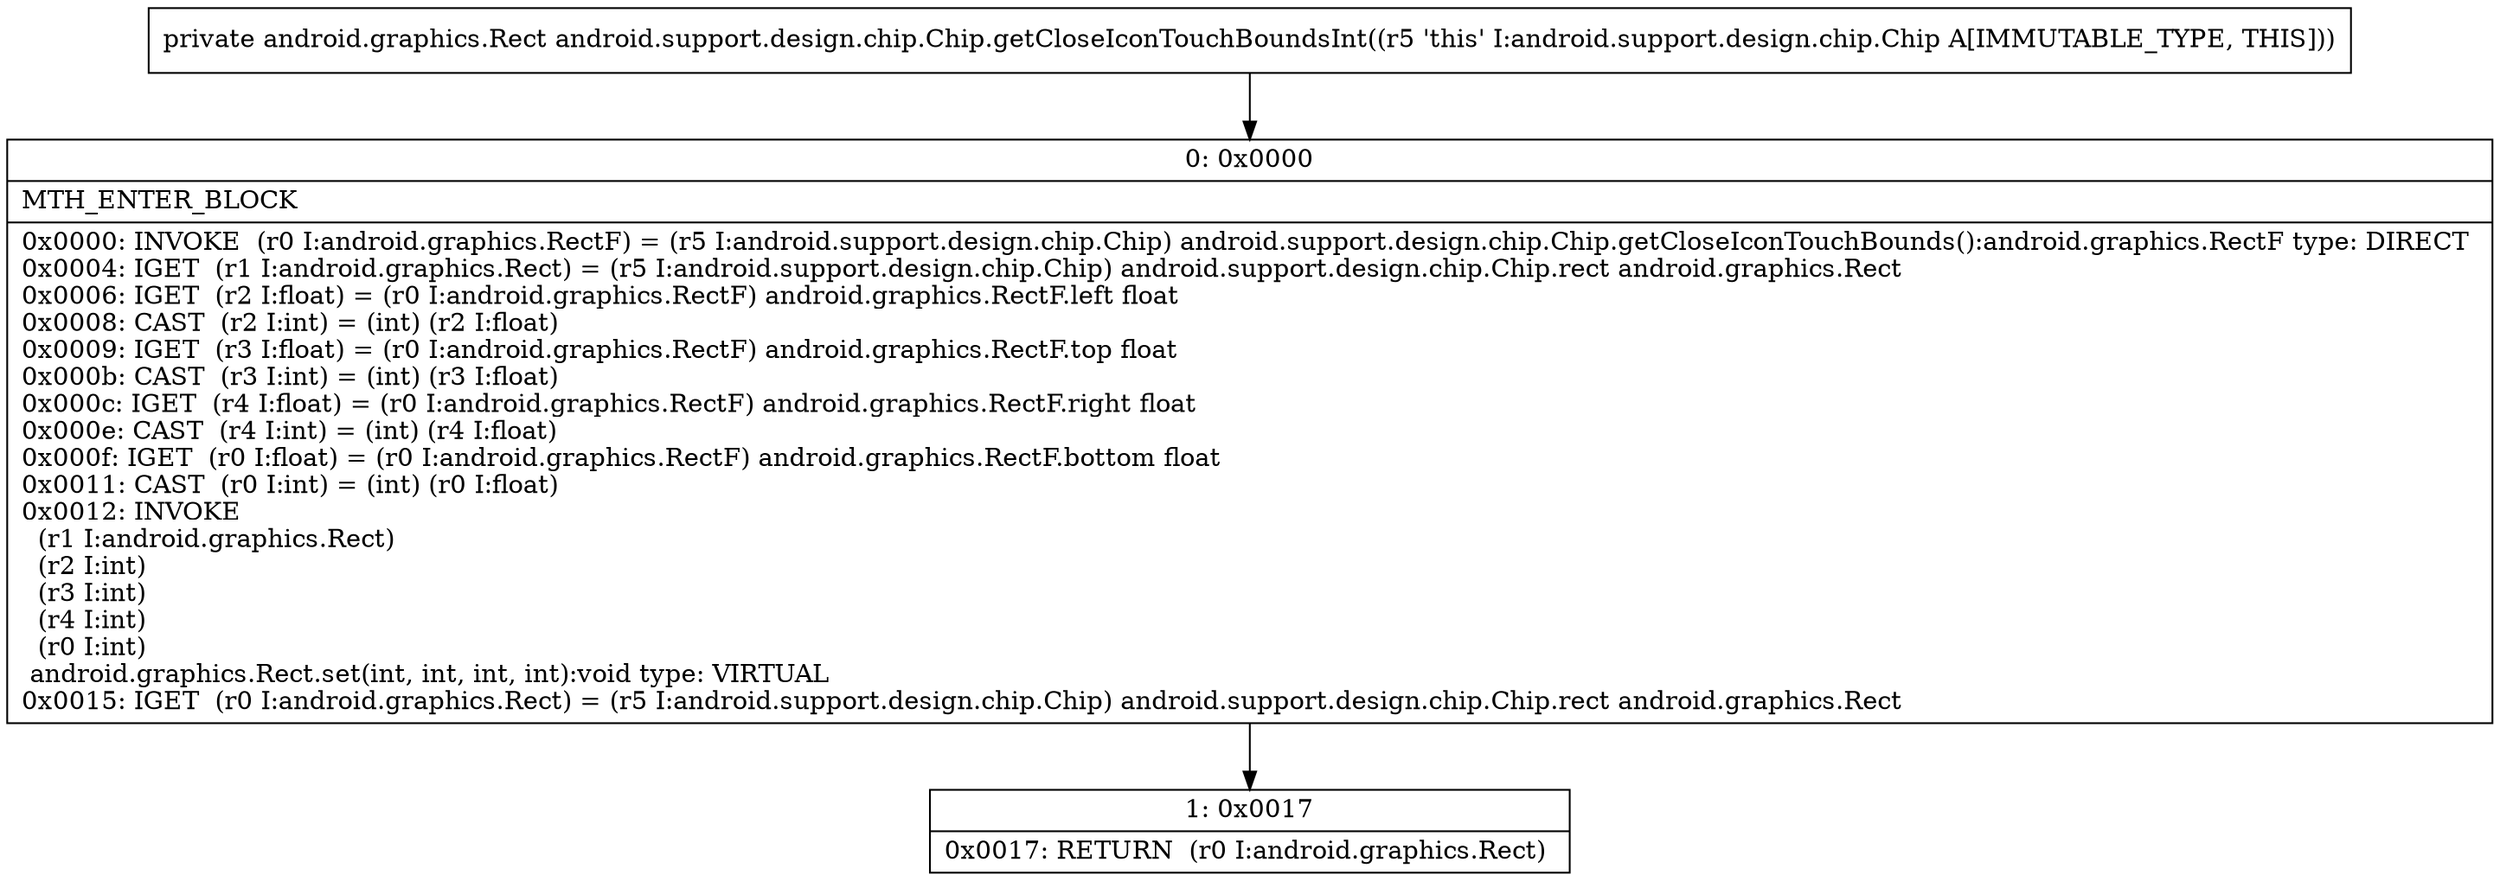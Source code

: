 digraph "CFG forandroid.support.design.chip.Chip.getCloseIconTouchBoundsInt()Landroid\/graphics\/Rect;" {
Node_0 [shape=record,label="{0\:\ 0x0000|MTH_ENTER_BLOCK\l|0x0000: INVOKE  (r0 I:android.graphics.RectF) = (r5 I:android.support.design.chip.Chip) android.support.design.chip.Chip.getCloseIconTouchBounds():android.graphics.RectF type: DIRECT \l0x0004: IGET  (r1 I:android.graphics.Rect) = (r5 I:android.support.design.chip.Chip) android.support.design.chip.Chip.rect android.graphics.Rect \l0x0006: IGET  (r2 I:float) = (r0 I:android.graphics.RectF) android.graphics.RectF.left float \l0x0008: CAST  (r2 I:int) = (int) (r2 I:float) \l0x0009: IGET  (r3 I:float) = (r0 I:android.graphics.RectF) android.graphics.RectF.top float \l0x000b: CAST  (r3 I:int) = (int) (r3 I:float) \l0x000c: IGET  (r4 I:float) = (r0 I:android.graphics.RectF) android.graphics.RectF.right float \l0x000e: CAST  (r4 I:int) = (int) (r4 I:float) \l0x000f: IGET  (r0 I:float) = (r0 I:android.graphics.RectF) android.graphics.RectF.bottom float \l0x0011: CAST  (r0 I:int) = (int) (r0 I:float) \l0x0012: INVOKE  \l  (r1 I:android.graphics.Rect)\l  (r2 I:int)\l  (r3 I:int)\l  (r4 I:int)\l  (r0 I:int)\l android.graphics.Rect.set(int, int, int, int):void type: VIRTUAL \l0x0015: IGET  (r0 I:android.graphics.Rect) = (r5 I:android.support.design.chip.Chip) android.support.design.chip.Chip.rect android.graphics.Rect \l}"];
Node_1 [shape=record,label="{1\:\ 0x0017|0x0017: RETURN  (r0 I:android.graphics.Rect) \l}"];
MethodNode[shape=record,label="{private android.graphics.Rect android.support.design.chip.Chip.getCloseIconTouchBoundsInt((r5 'this' I:android.support.design.chip.Chip A[IMMUTABLE_TYPE, THIS])) }"];
MethodNode -> Node_0;
Node_0 -> Node_1;
}

